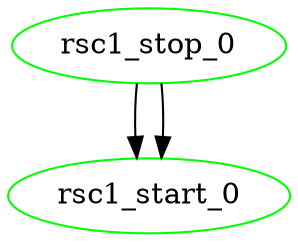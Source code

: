 digraph "g" {
	size = "30,30"
"rsc1_start_0" [ color="green" ]
"rsc1_stop_0" [ color="green" ]
"rsc1_stop_0" -> "rsc1_start_0"
"rsc1_stop_0" -> "rsc1_start_0"
}
